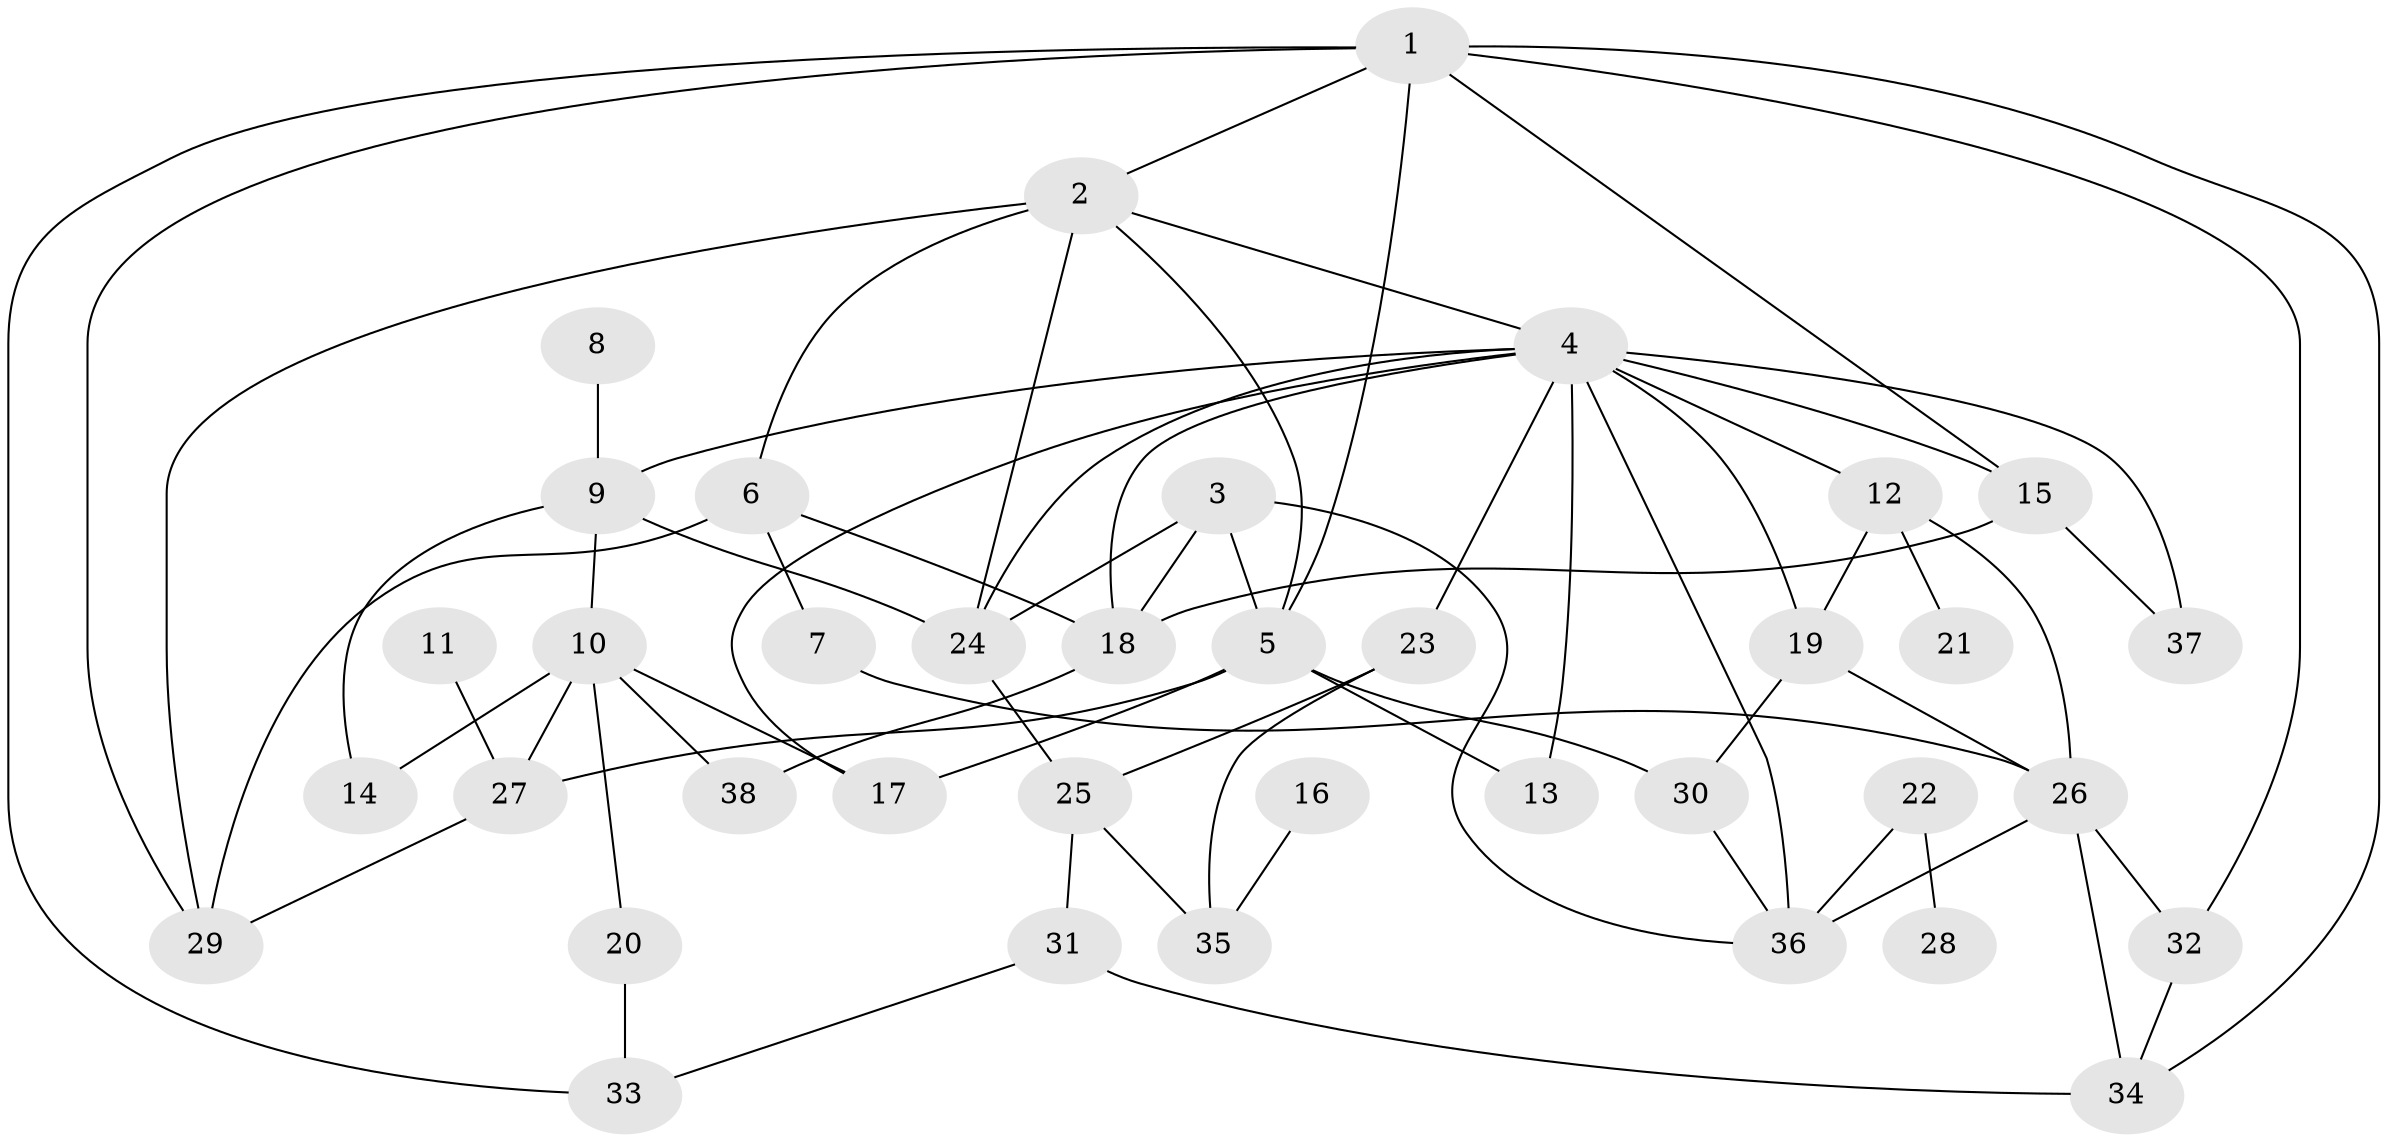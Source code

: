 // original degree distribution, {7: 0.02631578947368421, 5: 0.06578947368421052, 4: 0.11842105263157894, 3: 0.23684210526315788, 6: 0.05263157894736842, 2: 0.2631578947368421, 8: 0.013157894736842105, 1: 0.2236842105263158}
// Generated by graph-tools (version 1.1) at 2025/36/03/04/25 23:36:00]
// undirected, 38 vertices, 70 edges
graph export_dot {
  node [color=gray90,style=filled];
  1;
  2;
  3;
  4;
  5;
  6;
  7;
  8;
  9;
  10;
  11;
  12;
  13;
  14;
  15;
  16;
  17;
  18;
  19;
  20;
  21;
  22;
  23;
  24;
  25;
  26;
  27;
  28;
  29;
  30;
  31;
  32;
  33;
  34;
  35;
  36;
  37;
  38;
  1 -- 2 [weight=1.0];
  1 -- 5 [weight=1.0];
  1 -- 15 [weight=1.0];
  1 -- 29 [weight=1.0];
  1 -- 32 [weight=1.0];
  1 -- 33 [weight=1.0];
  1 -- 34 [weight=1.0];
  2 -- 4 [weight=1.0];
  2 -- 5 [weight=1.0];
  2 -- 6 [weight=1.0];
  2 -- 24 [weight=1.0];
  2 -- 29 [weight=1.0];
  3 -- 5 [weight=1.0];
  3 -- 18 [weight=1.0];
  3 -- 24 [weight=1.0];
  3 -- 36 [weight=1.0];
  4 -- 9 [weight=1.0];
  4 -- 12 [weight=1.0];
  4 -- 13 [weight=1.0];
  4 -- 15 [weight=1.0];
  4 -- 17 [weight=1.0];
  4 -- 18 [weight=1.0];
  4 -- 19 [weight=1.0];
  4 -- 23 [weight=1.0];
  4 -- 24 [weight=1.0];
  4 -- 36 [weight=1.0];
  4 -- 37 [weight=1.0];
  5 -- 13 [weight=1.0];
  5 -- 17 [weight=1.0];
  5 -- 27 [weight=1.0];
  5 -- 30 [weight=1.0];
  6 -- 7 [weight=1.0];
  6 -- 18 [weight=1.0];
  6 -- 29 [weight=1.0];
  7 -- 26 [weight=1.0];
  8 -- 9 [weight=1.0];
  9 -- 10 [weight=1.0];
  9 -- 14 [weight=1.0];
  9 -- 24 [weight=1.0];
  10 -- 14 [weight=1.0];
  10 -- 17 [weight=1.0];
  10 -- 20 [weight=1.0];
  10 -- 27 [weight=1.0];
  10 -- 38 [weight=1.0];
  11 -- 27 [weight=1.0];
  12 -- 19 [weight=1.0];
  12 -- 21 [weight=1.0];
  12 -- 26 [weight=1.0];
  15 -- 18 [weight=1.0];
  15 -- 37 [weight=1.0];
  16 -- 35 [weight=1.0];
  18 -- 38 [weight=1.0];
  19 -- 26 [weight=1.0];
  19 -- 30 [weight=1.0];
  20 -- 33 [weight=1.0];
  22 -- 28 [weight=1.0];
  22 -- 36 [weight=1.0];
  23 -- 25 [weight=1.0];
  23 -- 35 [weight=1.0];
  24 -- 25 [weight=1.0];
  25 -- 31 [weight=1.0];
  25 -- 35 [weight=1.0];
  26 -- 32 [weight=1.0];
  26 -- 34 [weight=1.0];
  26 -- 36 [weight=1.0];
  27 -- 29 [weight=1.0];
  30 -- 36 [weight=1.0];
  31 -- 33 [weight=1.0];
  31 -- 34 [weight=1.0];
  32 -- 34 [weight=1.0];
}
